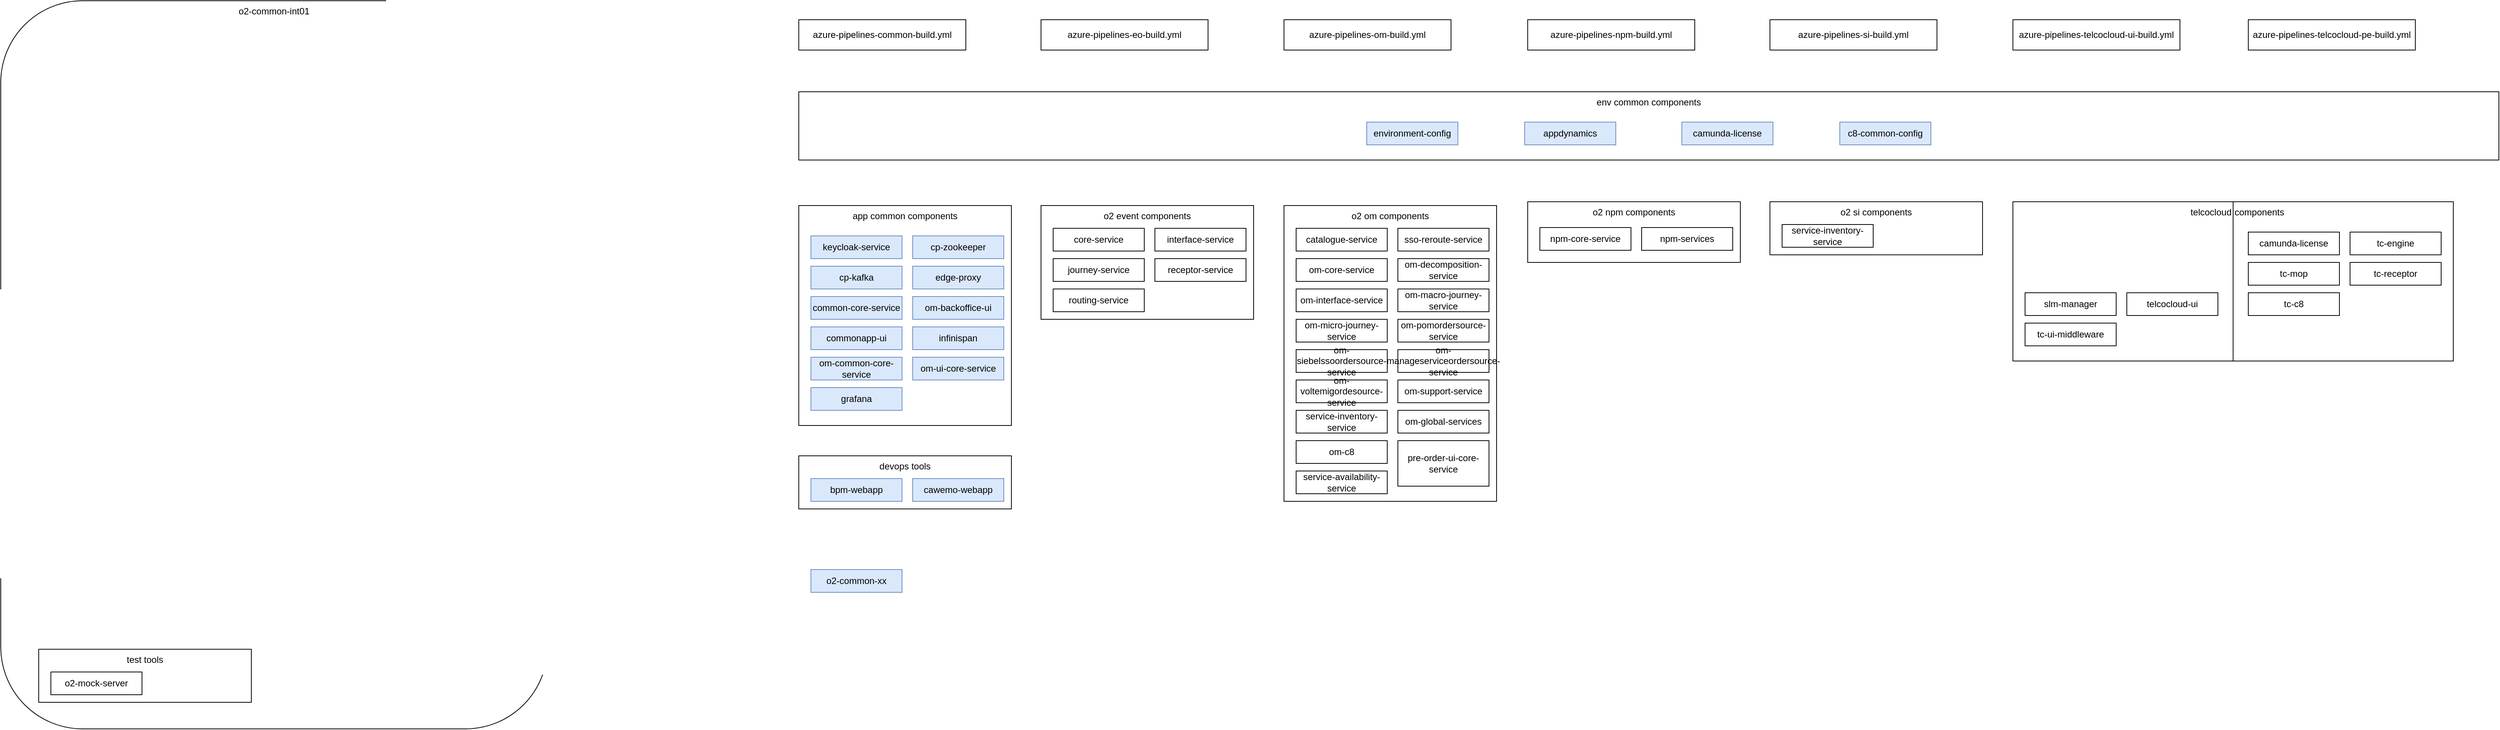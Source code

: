 <mxfile version="21.7.2" type="github">
  <diagram name="Page-1" id="lb5JDSCoWga8BsDCj2zf">
    <mxGraphModel dx="1321" dy="989" grid="1" gridSize="10" guides="1" tooltips="1" connect="1" arrows="1" fold="1" page="1" pageScale="1" pageWidth="827" pageHeight="1169" math="0" shadow="0">
      <root>
        <mxCell id="0" />
        <mxCell id="1" parent="0" />
        <mxCell id="ZO7Z55OzwB2MORQqf5jX-120" value="components" style="rounded=0;whiteSpace=wrap;html=1;verticalAlign=top;align=left;" vertex="1" parent="1">
          <mxGeometry x="3130" y="645" width="290" height="210" as="geometry" />
        </mxCell>
        <mxCell id="ZO7Z55OzwB2MORQqf5jX-3" value="o2-common-int01" style="rounded=1;whiteSpace=wrap;html=1;verticalAlign=top;" vertex="1" parent="1">
          <mxGeometry x="190" y="380" width="720" height="960" as="geometry" />
        </mxCell>
        <mxCell id="ZO7Z55OzwB2MORQqf5jX-16" value="env common components" style="rounded=0;whiteSpace=wrap;html=1;verticalAlign=top;" vertex="1" parent="1">
          <mxGeometry x="1241" y="500" width="2239" height="90" as="geometry" />
        </mxCell>
        <mxCell id="ZO7Z55OzwB2MORQqf5jX-5" value="environment-config" style="rounded=0;whiteSpace=wrap;html=1;fillColor=#dae8fc;strokeColor=#6c8ebf;" vertex="1" parent="1">
          <mxGeometry x="1989" y="540" width="120" height="30" as="geometry" />
        </mxCell>
        <mxCell id="ZO7Z55OzwB2MORQqf5jX-6" value="appdynamics" style="rounded=0;whiteSpace=wrap;html=1;fillColor=#dae8fc;strokeColor=#6c8ebf;" vertex="1" parent="1">
          <mxGeometry x="2197" y="540" width="120" height="30" as="geometry" />
        </mxCell>
        <mxCell id="ZO7Z55OzwB2MORQqf5jX-7" value="camunda-license" style="rounded=0;whiteSpace=wrap;html=1;fillColor=#dae8fc;strokeColor=#6c8ebf;" vertex="1" parent="1">
          <mxGeometry x="2404" y="540" width="120" height="30" as="geometry" />
        </mxCell>
        <mxCell id="ZO7Z55OzwB2MORQqf5jX-8" value="c8-common-config" style="rounded=0;whiteSpace=wrap;html=1;fillColor=#dae8fc;strokeColor=#6c8ebf;" vertex="1" parent="1">
          <mxGeometry x="2612" y="540" width="120" height="30" as="geometry" />
        </mxCell>
        <mxCell id="ZO7Z55OzwB2MORQqf5jX-65" value="app common components" style="rounded=0;whiteSpace=wrap;html=1;verticalAlign=top;" vertex="1" parent="1">
          <mxGeometry x="1241" y="650" width="280" height="290" as="geometry" />
        </mxCell>
        <mxCell id="ZO7Z55OzwB2MORQqf5jX-38" value="cp-zookeeper" style="rounded=0;whiteSpace=wrap;html=1;fillColor=#dae8fc;strokeColor=#6c8ebf;" vertex="1" parent="1">
          <mxGeometry x="1391" y="690" width="120" height="30" as="geometry" />
        </mxCell>
        <mxCell id="ZO7Z55OzwB2MORQqf5jX-39" value="keycloak-service" style="rounded=0;whiteSpace=wrap;html=1;fillColor=#dae8fc;strokeColor=#6c8ebf;" vertex="1" parent="1">
          <mxGeometry x="1257" y="690" width="120" height="30" as="geometry" />
        </mxCell>
        <mxCell id="ZO7Z55OzwB2MORQqf5jX-40" value="cp-kafka" style="rounded=0;whiteSpace=wrap;html=1;fillColor=#dae8fc;strokeColor=#6c8ebf;" vertex="1" parent="1">
          <mxGeometry x="1257" y="730" width="120" height="30" as="geometry" />
        </mxCell>
        <mxCell id="ZO7Z55OzwB2MORQqf5jX-41" value="edge-proxy" style="rounded=0;whiteSpace=wrap;html=1;fillColor=#dae8fc;strokeColor=#6c8ebf;" vertex="1" parent="1">
          <mxGeometry x="1391" y="730" width="120" height="30" as="geometry" />
        </mxCell>
        <mxCell id="ZO7Z55OzwB2MORQqf5jX-42" value="common-core-service" style="rounded=0;whiteSpace=wrap;html=1;fillColor=#dae8fc;strokeColor=#6c8ebf;" vertex="1" parent="1">
          <mxGeometry x="1257" y="770" width="120" height="30" as="geometry" />
        </mxCell>
        <mxCell id="ZO7Z55OzwB2MORQqf5jX-43" value="om-backoffice-ui" style="rounded=0;whiteSpace=wrap;html=1;fillColor=#dae8fc;strokeColor=#6c8ebf;" vertex="1" parent="1">
          <mxGeometry x="1391" y="770" width="120" height="30" as="geometry" />
        </mxCell>
        <mxCell id="ZO7Z55OzwB2MORQqf5jX-44" value="commonapp-ui" style="rounded=0;whiteSpace=wrap;html=1;fillColor=#dae8fc;strokeColor=#6c8ebf;" vertex="1" parent="1">
          <mxGeometry x="1257" y="810" width="120" height="30" as="geometry" />
        </mxCell>
        <mxCell id="ZO7Z55OzwB2MORQqf5jX-45" value="infinispan" style="rounded=0;whiteSpace=wrap;html=1;fillColor=#dae8fc;strokeColor=#6c8ebf;" vertex="1" parent="1">
          <mxGeometry x="1391" y="810" width="120" height="30" as="geometry" />
        </mxCell>
        <mxCell id="ZO7Z55OzwB2MORQqf5jX-46" value="om-common-core-service" style="rounded=0;whiteSpace=wrap;html=1;fillColor=#dae8fc;strokeColor=#6c8ebf;" vertex="1" parent="1">
          <mxGeometry x="1257" y="850" width="120" height="30" as="geometry" />
        </mxCell>
        <mxCell id="ZO7Z55OzwB2MORQqf5jX-47" value="om-ui-core-service" style="rounded=0;whiteSpace=wrap;html=1;fillColor=#dae8fc;strokeColor=#6c8ebf;" vertex="1" parent="1">
          <mxGeometry x="1391" y="850" width="120" height="30" as="geometry" />
        </mxCell>
        <mxCell id="ZO7Z55OzwB2MORQqf5jX-48" value="grafana" style="rounded=0;whiteSpace=wrap;html=1;fillColor=#dae8fc;strokeColor=#6c8ebf;" vertex="1" parent="1">
          <mxGeometry x="1257" y="890" width="120" height="30" as="geometry" />
        </mxCell>
        <mxCell id="ZO7Z55OzwB2MORQqf5jX-66" value="o2 event components" style="rounded=0;whiteSpace=wrap;html=1;verticalAlign=top;" vertex="1" parent="1">
          <mxGeometry x="1560" y="650" width="280" height="150" as="geometry" />
        </mxCell>
        <mxCell id="ZO7Z55OzwB2MORQqf5jX-34" value="routing-service" style="rounded=0;whiteSpace=wrap;html=1;" vertex="1" parent="1">
          <mxGeometry x="1576" y="760" width="120" height="30" as="geometry" />
        </mxCell>
        <mxCell id="ZO7Z55OzwB2MORQqf5jX-35" value="receptor-service" style="rounded=0;whiteSpace=wrap;html=1;" vertex="1" parent="1">
          <mxGeometry x="1710" y="720" width="120" height="30" as="geometry" />
        </mxCell>
        <mxCell id="ZO7Z55OzwB2MORQqf5jX-36" value="journey-service" style="rounded=0;whiteSpace=wrap;html=1;" vertex="1" parent="1">
          <mxGeometry x="1576" y="720" width="120" height="30" as="geometry" />
        </mxCell>
        <mxCell id="ZO7Z55OzwB2MORQqf5jX-37" value="core-service" style="rounded=0;whiteSpace=wrap;html=1;" vertex="1" parent="1">
          <mxGeometry x="1576" y="680" width="120" height="30" as="geometry" />
        </mxCell>
        <mxCell id="ZO7Z55OzwB2MORQqf5jX-49" value="interface-service" style="rounded=0;whiteSpace=wrap;html=1;" vertex="1" parent="1">
          <mxGeometry x="1710" y="680" width="120" height="30" as="geometry" />
        </mxCell>
        <mxCell id="ZO7Z55OzwB2MORQqf5jX-67" value="o2 om components" style="rounded=0;whiteSpace=wrap;html=1;verticalAlign=top;" vertex="1" parent="1">
          <mxGeometry x="1880" y="650" width="280" height="390" as="geometry" />
        </mxCell>
        <mxCell id="ZO7Z55OzwB2MORQqf5jX-17" value="service-availability-service" style="rounded=0;whiteSpace=wrap;html=1;" vertex="1" parent="1">
          <mxGeometry x="1896" y="1000" width="120" height="30" as="geometry" />
        </mxCell>
        <mxCell id="ZO7Z55OzwB2MORQqf5jX-18" value="pre-order-ui-core-service" style="rounded=0;whiteSpace=wrap;html=1;" vertex="1" parent="1">
          <mxGeometry x="2030" y="960" width="120" height="60" as="geometry" />
        </mxCell>
        <mxCell id="ZO7Z55OzwB2MORQqf5jX-19" value="om-c8" style="rounded=0;whiteSpace=wrap;html=1;" vertex="1" parent="1">
          <mxGeometry x="1896" y="960" width="120" height="30" as="geometry" />
        </mxCell>
        <mxCell id="ZO7Z55OzwB2MORQqf5jX-20" value="om-global-services" style="rounded=0;whiteSpace=wrap;html=1;" vertex="1" parent="1">
          <mxGeometry x="2030" y="920" width="120" height="30" as="geometry" />
        </mxCell>
        <mxCell id="ZO7Z55OzwB2MORQqf5jX-21" value="service-inventory-service" style="rounded=0;whiteSpace=wrap;html=1;" vertex="1" parent="1">
          <mxGeometry x="1896" y="920" width="120" height="30" as="geometry" />
        </mxCell>
        <mxCell id="ZO7Z55OzwB2MORQqf5jX-22" value="om-support-service" style="rounded=0;whiteSpace=wrap;html=1;" vertex="1" parent="1">
          <mxGeometry x="2030" y="880" width="120" height="30" as="geometry" />
        </mxCell>
        <mxCell id="ZO7Z55OzwB2MORQqf5jX-23" value="om-voltemigordesource-service" style="rounded=0;whiteSpace=wrap;html=1;" vertex="1" parent="1">
          <mxGeometry x="1896" y="880" width="120" height="30" as="geometry" />
        </mxCell>
        <mxCell id="ZO7Z55OzwB2MORQqf5jX-24" value="om-manageserviceordersource-service" style="rounded=0;whiteSpace=wrap;html=1;" vertex="1" parent="1">
          <mxGeometry x="2030" y="840" width="120" height="30" as="geometry" />
        </mxCell>
        <mxCell id="ZO7Z55OzwB2MORQqf5jX-25" value="om-siebelssoordersource-service" style="rounded=0;whiteSpace=wrap;html=1;" vertex="1" parent="1">
          <mxGeometry x="1896" y="840" width="120" height="30" as="geometry" />
        </mxCell>
        <mxCell id="ZO7Z55OzwB2MORQqf5jX-26" value="om-pomordersource-service" style="rounded=0;whiteSpace=wrap;html=1;" vertex="1" parent="1">
          <mxGeometry x="2030" y="800" width="120" height="30" as="geometry" />
        </mxCell>
        <mxCell id="ZO7Z55OzwB2MORQqf5jX-27" value="om-micro-journey-service" style="rounded=0;whiteSpace=wrap;html=1;" vertex="1" parent="1">
          <mxGeometry x="1896" y="800" width="120" height="30" as="geometry" />
        </mxCell>
        <mxCell id="ZO7Z55OzwB2MORQqf5jX-28" value="om-macro-journey-service" style="rounded=0;whiteSpace=wrap;html=1;" vertex="1" parent="1">
          <mxGeometry x="2030" y="760" width="120" height="30" as="geometry" />
        </mxCell>
        <mxCell id="ZO7Z55OzwB2MORQqf5jX-29" value="om-interface-service" style="rounded=0;whiteSpace=wrap;html=1;" vertex="1" parent="1">
          <mxGeometry x="1896" y="760" width="120" height="30" as="geometry" />
        </mxCell>
        <mxCell id="ZO7Z55OzwB2MORQqf5jX-30" value="om-decomposition-service" style="rounded=0;whiteSpace=wrap;html=1;" vertex="1" parent="1">
          <mxGeometry x="2030" y="720" width="120" height="30" as="geometry" />
        </mxCell>
        <mxCell id="ZO7Z55OzwB2MORQqf5jX-31" value="om-core-service" style="rounded=0;whiteSpace=wrap;html=1;" vertex="1" parent="1">
          <mxGeometry x="1896" y="720" width="120" height="30" as="geometry" />
        </mxCell>
        <mxCell id="ZO7Z55OzwB2MORQqf5jX-32" value="sso-reroute-service" style="rounded=0;whiteSpace=wrap;html=1;" vertex="1" parent="1">
          <mxGeometry x="2030" y="680" width="120" height="30" as="geometry" />
        </mxCell>
        <mxCell id="ZO7Z55OzwB2MORQqf5jX-33" value="catalogue-service" style="rounded=0;whiteSpace=wrap;html=1;" vertex="1" parent="1">
          <mxGeometry x="1896" y="680" width="120" height="30" as="geometry" />
        </mxCell>
        <mxCell id="ZO7Z55OzwB2MORQqf5jX-68" value="o2 si components" style="rounded=0;whiteSpace=wrap;html=1;verticalAlign=top;" vertex="1" parent="1">
          <mxGeometry x="2520" y="645" width="280" height="70" as="geometry" />
        </mxCell>
        <mxCell id="ZO7Z55OzwB2MORQqf5jX-51" value="service-inventory-service" style="rounded=0;whiteSpace=wrap;html=1;" vertex="1" parent="1">
          <mxGeometry x="2536" y="675" width="120" height="30" as="geometry" />
        </mxCell>
        <mxCell id="ZO7Z55OzwB2MORQqf5jX-69" value="telcocloud" style="rounded=0;whiteSpace=wrap;html=1;verticalAlign=top;align=right;" vertex="1" parent="1">
          <mxGeometry x="2840" y="645" width="290" height="210" as="geometry" />
        </mxCell>
        <mxCell id="ZO7Z55OzwB2MORQqf5jX-56" value="slm-manager" style="rounded=0;whiteSpace=wrap;html=1;" vertex="1" parent="1">
          <mxGeometry x="2856" y="765" width="120" height="30" as="geometry" />
        </mxCell>
        <mxCell id="ZO7Z55OzwB2MORQqf5jX-57" value="telcocloud-ui" style="rounded=0;whiteSpace=wrap;html=1;" vertex="1" parent="1">
          <mxGeometry x="2990" y="765" width="120" height="30" as="geometry" />
        </mxCell>
        <mxCell id="ZO7Z55OzwB2MORQqf5jX-58" value="tc-ui-middleware" style="rounded=0;whiteSpace=wrap;html=1;" vertex="1" parent="1">
          <mxGeometry x="2856" y="805" width="120" height="30" as="geometry" />
        </mxCell>
        <mxCell id="ZO7Z55OzwB2MORQqf5jX-70" value="o2 npm components" style="rounded=0;whiteSpace=wrap;html=1;verticalAlign=top;" vertex="1" parent="1">
          <mxGeometry x="2201" y="645" width="280" height="80" as="geometry" />
        </mxCell>
        <mxCell id="ZO7Z55OzwB2MORQqf5jX-60" value="npm-core-service" style="rounded=0;whiteSpace=wrap;html=1;" vertex="1" parent="1">
          <mxGeometry x="2217" y="679" width="120" height="30" as="geometry" />
        </mxCell>
        <mxCell id="ZO7Z55OzwB2MORQqf5jX-61" value="npm-services" style="rounded=0;whiteSpace=wrap;html=1;" vertex="1" parent="1">
          <mxGeometry x="2351" y="679" width="120" height="30" as="geometry" />
        </mxCell>
        <mxCell id="ZO7Z55OzwB2MORQqf5jX-71" value="devops tools" style="rounded=0;whiteSpace=wrap;html=1;verticalAlign=top;" vertex="1" parent="1">
          <mxGeometry x="1241" y="980" width="280" height="70" as="geometry" />
        </mxCell>
        <mxCell id="ZO7Z55OzwB2MORQqf5jX-62" value="bpm-webapp" style="rounded=0;whiteSpace=wrap;html=1;fillColor=#dae8fc;strokeColor=#6c8ebf;" vertex="1" parent="1">
          <mxGeometry x="1257" y="1010" width="120" height="30" as="geometry" />
        </mxCell>
        <mxCell id="ZO7Z55OzwB2MORQqf5jX-63" value="cawemo-webapp" style="rounded=0;whiteSpace=wrap;html=1;fillColor=#dae8fc;strokeColor=#6c8ebf;" vertex="1" parent="1">
          <mxGeometry x="1391" y="1010" width="120" height="30" as="geometry" />
        </mxCell>
        <mxCell id="ZO7Z55OzwB2MORQqf5jX-72" value="test tools" style="rounded=0;whiteSpace=wrap;html=1;verticalAlign=top;" vertex="1" parent="1">
          <mxGeometry x="240" y="1235" width="280" height="70" as="geometry" />
        </mxCell>
        <mxCell id="ZO7Z55OzwB2MORQqf5jX-64" value="o2-mock-server" style="rounded=0;whiteSpace=wrap;html=1;" vertex="1" parent="1">
          <mxGeometry x="256" y="1265" width="120" height="30" as="geometry" />
        </mxCell>
        <mxCell id="ZO7Z55OzwB2MORQqf5jX-73" value="azure-pipelines-common-build.yml" style="rounded=0;whiteSpace=wrap;html=1;" vertex="1" parent="1">
          <mxGeometry x="1241" y="405" width="220" height="40" as="geometry" />
        </mxCell>
        <mxCell id="ZO7Z55OzwB2MORQqf5jX-75" value="azure-pipelines-eo-build.yml" style="rounded=0;whiteSpace=wrap;html=1;" vertex="1" parent="1">
          <mxGeometry x="1560" y="405" width="220" height="40" as="geometry" />
        </mxCell>
        <mxCell id="ZO7Z55OzwB2MORQqf5jX-76" value="azure-pipelines-om-build.yml" style="rounded=0;whiteSpace=wrap;html=1;" vertex="1" parent="1">
          <mxGeometry x="1880" y="405" width="220" height="40" as="geometry" />
        </mxCell>
        <mxCell id="ZO7Z55OzwB2MORQqf5jX-77" value="azure-pipelines-npm-build.yml" style="rounded=0;whiteSpace=wrap;html=1;" vertex="1" parent="1">
          <mxGeometry x="2201" y="405" width="220" height="40" as="geometry" />
        </mxCell>
        <mxCell id="ZO7Z55OzwB2MORQqf5jX-78" value="azure-pipelines-si-build.yml" style="rounded=0;whiteSpace=wrap;html=1;" vertex="1" parent="1">
          <mxGeometry x="2520" y="405" width="220" height="40" as="geometry" />
        </mxCell>
        <mxCell id="ZO7Z55OzwB2MORQqf5jX-79" value="azure-pipelines-telcocloud-ui-build.yml" style="rounded=0;whiteSpace=wrap;html=1;" vertex="1" parent="1">
          <mxGeometry x="2840" y="405" width="220" height="40" as="geometry" />
        </mxCell>
        <mxCell id="ZO7Z55OzwB2MORQqf5jX-80" value="azure-pipelines-telcocloud-pe-build.yml" style="rounded=0;whiteSpace=wrap;html=1;" vertex="1" parent="1">
          <mxGeometry x="3150" y="405" width="220" height="40" as="geometry" />
        </mxCell>
        <mxCell id="ZO7Z55OzwB2MORQqf5jX-82" value="camunda-license" style="rounded=0;whiteSpace=wrap;html=1;" vertex="1" parent="1">
          <mxGeometry x="3150" y="685" width="120" height="30" as="geometry" />
        </mxCell>
        <mxCell id="ZO7Z55OzwB2MORQqf5jX-83" value="tc-engine" style="rounded=0;whiteSpace=wrap;html=1;" vertex="1" parent="1">
          <mxGeometry x="3284" y="685" width="120" height="30" as="geometry" />
        </mxCell>
        <mxCell id="ZO7Z55OzwB2MORQqf5jX-84" value="tc-mop" style="rounded=0;whiteSpace=wrap;html=1;" vertex="1" parent="1">
          <mxGeometry x="3150" y="725" width="120" height="30" as="geometry" />
        </mxCell>
        <mxCell id="ZO7Z55OzwB2MORQqf5jX-85" value="tc-receptor" style="rounded=0;whiteSpace=wrap;html=1;" vertex="1" parent="1">
          <mxGeometry x="3284" y="725" width="120" height="30" as="geometry" />
        </mxCell>
        <mxCell id="ZO7Z55OzwB2MORQqf5jX-89" value="tc-c8" style="rounded=0;whiteSpace=wrap;html=1;" vertex="1" parent="1">
          <mxGeometry x="3150" y="765" width="120" height="30" as="geometry" />
        </mxCell>
        <mxCell id="ZO7Z55OzwB2MORQqf5jX-121" value="o2-common-xx" style="rounded=0;whiteSpace=wrap;html=1;fillColor=#dae8fc;strokeColor=#6c8ebf;" vertex="1" parent="1">
          <mxGeometry x="1257" y="1130" width="120" height="30" as="geometry" />
        </mxCell>
      </root>
    </mxGraphModel>
  </diagram>
</mxfile>
